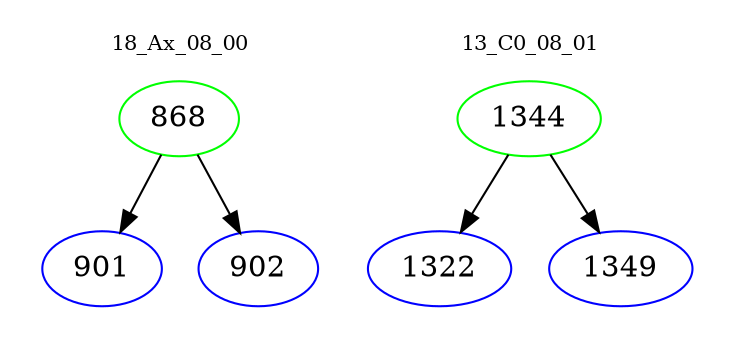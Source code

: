 digraph{
subgraph cluster_0 {
color = white
label = "18_Ax_08_00";
fontsize=10;
T0_868 [label="868", color="green"]
T0_868 -> T0_901 [color="black"]
T0_901 [label="901", color="blue"]
T0_868 -> T0_902 [color="black"]
T0_902 [label="902", color="blue"]
}
subgraph cluster_1 {
color = white
label = "13_C0_08_01";
fontsize=10;
T1_1344 [label="1344", color="green"]
T1_1344 -> T1_1322 [color="black"]
T1_1322 [label="1322", color="blue"]
T1_1344 -> T1_1349 [color="black"]
T1_1349 [label="1349", color="blue"]
}
}
